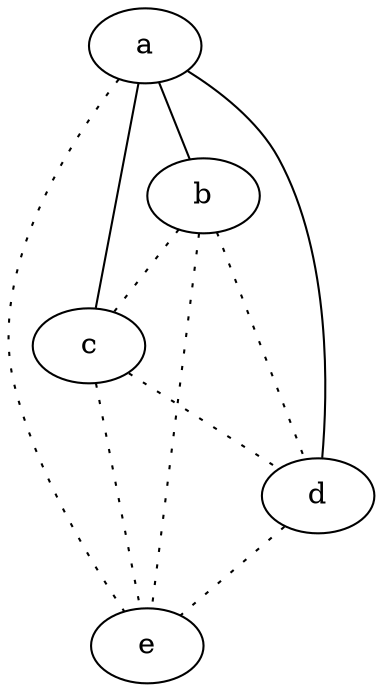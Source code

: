 graph {
a -- b;
a -- c;
a -- d;
a -- e [style=dotted];
b -- c [style=dotted];
b -- d [style=dotted];
b -- e [style=dotted];
c -- d [style=dotted];
c -- e [style=dotted];
d -- e [style=dotted];
}
